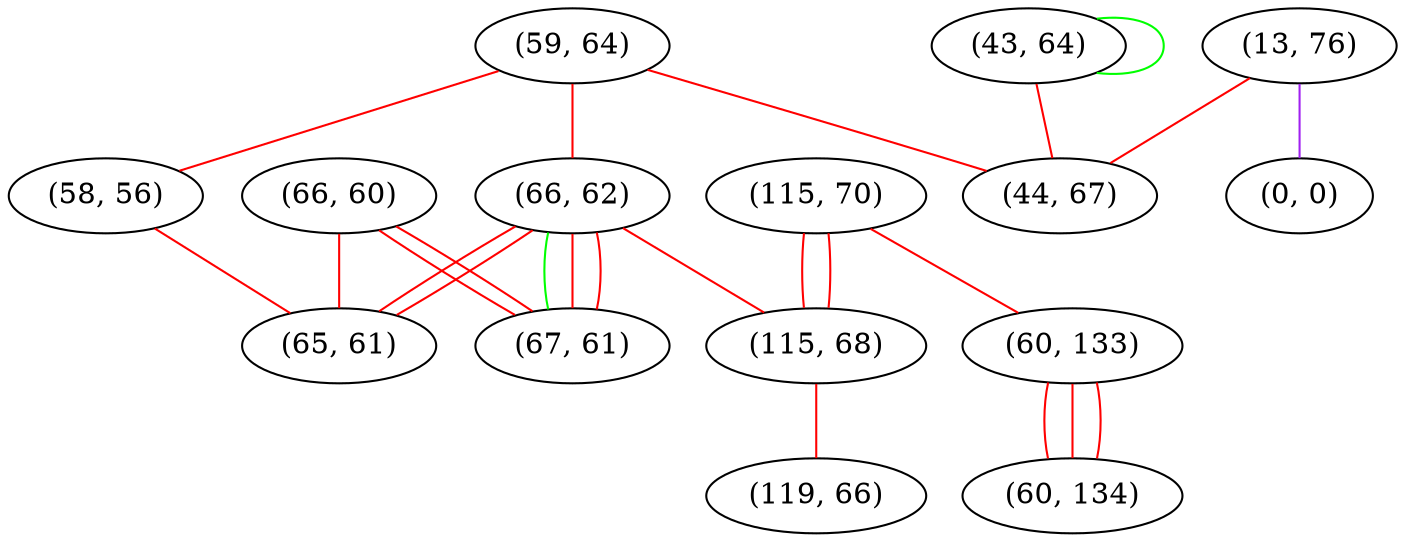 graph "" {
"(59, 64)";
"(58, 56)";
"(13, 76)";
"(0, 0)";
"(66, 60)";
"(115, 70)";
"(66, 62)";
"(115, 68)";
"(119, 66)";
"(43, 64)";
"(60, 133)";
"(67, 61)";
"(65, 61)";
"(60, 134)";
"(44, 67)";
"(59, 64)" -- "(58, 56)"  [color=red, key=0, weight=1];
"(59, 64)" -- "(66, 62)"  [color=red, key=0, weight=1];
"(59, 64)" -- "(44, 67)"  [color=red, key=0, weight=1];
"(58, 56)" -- "(65, 61)"  [color=red, key=0, weight=1];
"(13, 76)" -- "(0, 0)"  [color=purple, key=0, weight=4];
"(13, 76)" -- "(44, 67)"  [color=red, key=0, weight=1];
"(66, 60)" -- "(65, 61)"  [color=red, key=0, weight=1];
"(66, 60)" -- "(67, 61)"  [color=red, key=0, weight=1];
"(66, 60)" -- "(67, 61)"  [color=red, key=1, weight=1];
"(115, 70)" -- "(60, 133)"  [color=red, key=0, weight=1];
"(115, 70)" -- "(115, 68)"  [color=red, key=0, weight=1];
"(115, 70)" -- "(115, 68)"  [color=red, key=1, weight=1];
"(66, 62)" -- "(65, 61)"  [color=red, key=0, weight=1];
"(66, 62)" -- "(65, 61)"  [color=red, key=1, weight=1];
"(66, 62)" -- "(115, 68)"  [color=red, key=0, weight=1];
"(66, 62)" -- "(67, 61)"  [color=green, key=0, weight=2];
"(66, 62)" -- "(67, 61)"  [color=red, key=1, weight=1];
"(66, 62)" -- "(67, 61)"  [color=red, key=2, weight=1];
"(115, 68)" -- "(119, 66)"  [color=red, key=0, weight=1];
"(43, 64)" -- "(43, 64)"  [color=green, key=0, weight=2];
"(43, 64)" -- "(44, 67)"  [color=red, key=0, weight=1];
"(60, 133)" -- "(60, 134)"  [color=red, key=0, weight=1];
"(60, 133)" -- "(60, 134)"  [color=red, key=1, weight=1];
"(60, 133)" -- "(60, 134)"  [color=red, key=2, weight=1];
}

